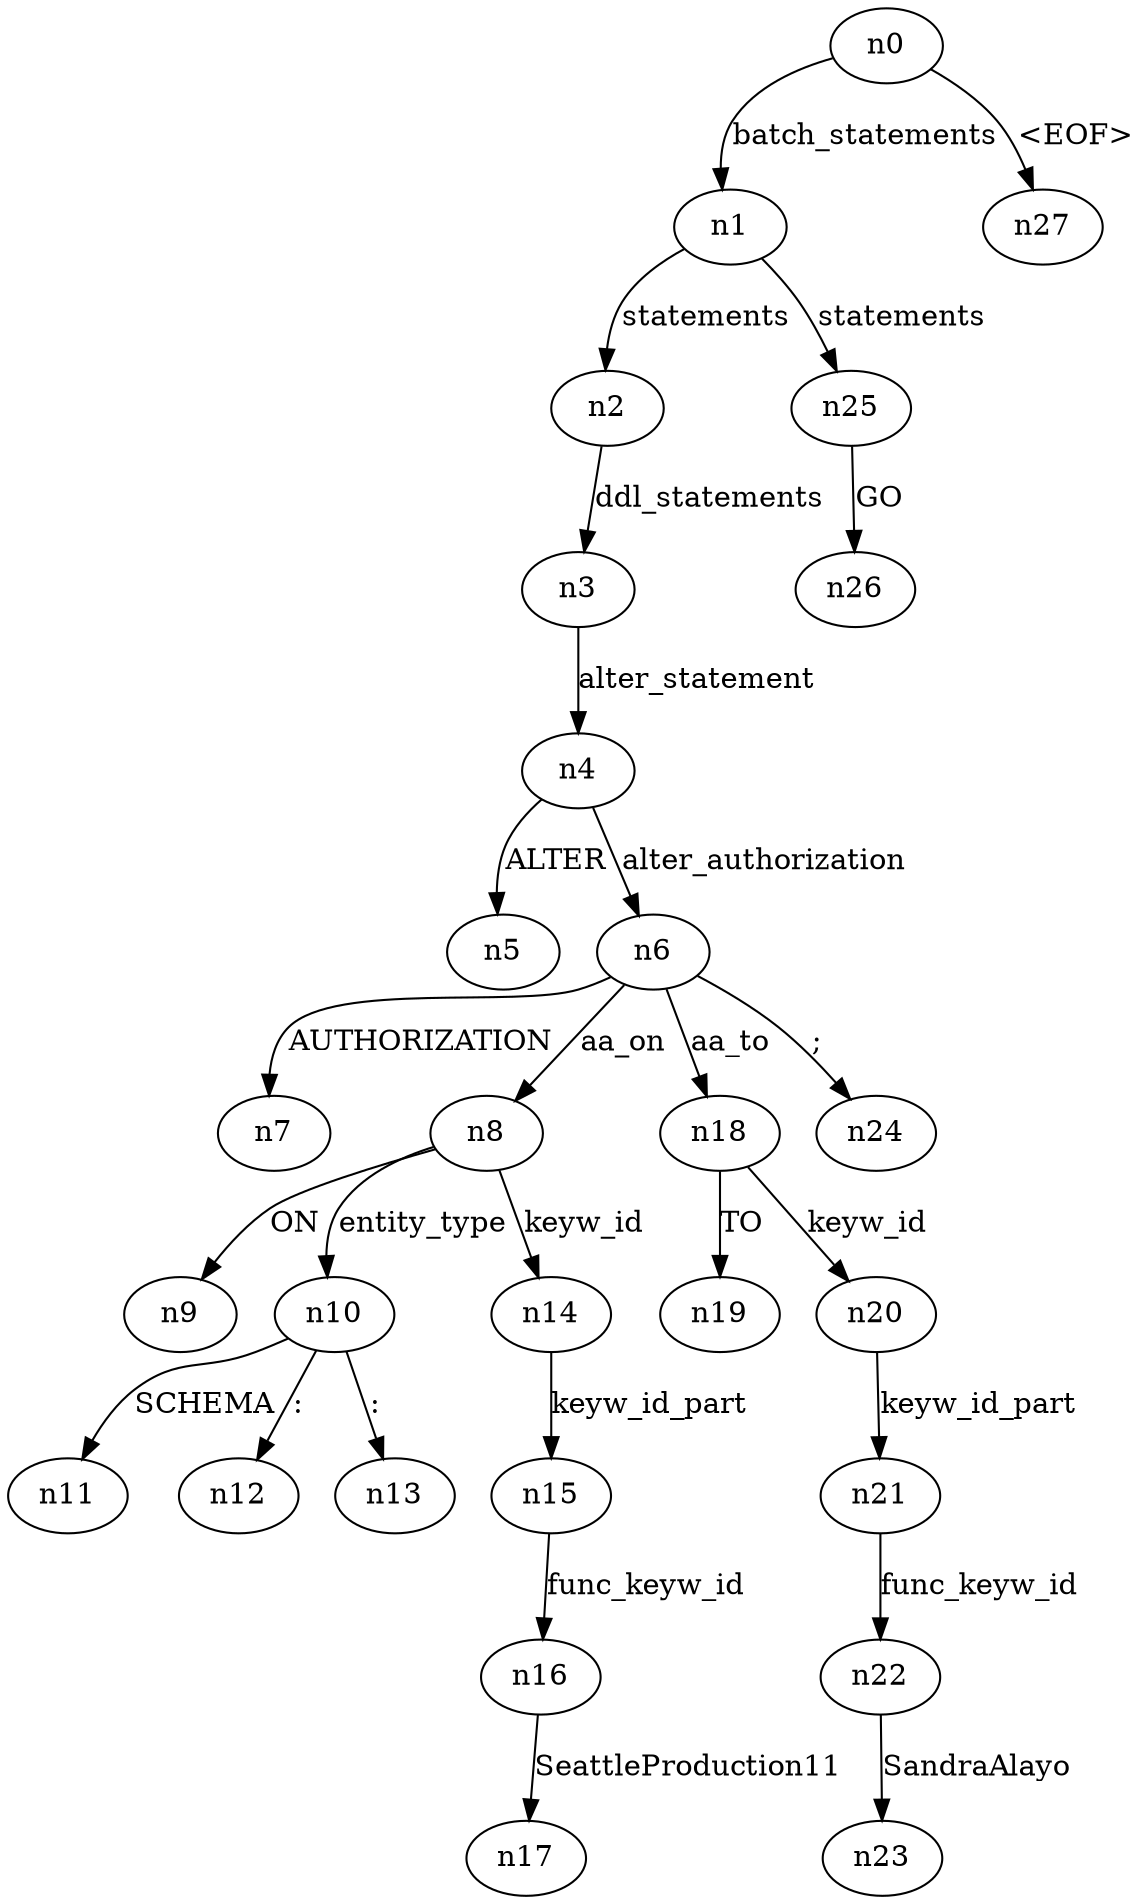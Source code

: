 digraph ParseTree {
  n0 -> n1 [label="batch_statements"];
  n1 -> n2 [label="statements"];
  n2 -> n3 [label="ddl_statements"];
  n3 -> n4 [label="alter_statement"];
  n4 -> n5 [label="ALTER"];
  n4 -> n6 [label="alter_authorization"];
  n6 -> n7 [label="AUTHORIZATION"];
  n6 -> n8 [label="aa_on"];
  n8 -> n9 [label="ON"];
  n8 -> n10 [label="entity_type"];
  n10 -> n11 [label="SCHEMA"];
  n10 -> n12 [label=":"];
  n10 -> n13 [label=":"];
  n8 -> n14 [label="keyw_id"];
  n14 -> n15 [label="keyw_id_part"];
  n15 -> n16 [label="func_keyw_id"];
  n16 -> n17 [label="SeattleProduction11"];
  n6 -> n18 [label="aa_to"];
  n18 -> n19 [label="TO"];
  n18 -> n20 [label="keyw_id"];
  n20 -> n21 [label="keyw_id_part"];
  n21 -> n22 [label="func_keyw_id"];
  n22 -> n23 [label="SandraAlayo"];
  n6 -> n24 [label=";"];
  n1 -> n25 [label="statements"];
  n25 -> n26 [label="GO"];
  n0 -> n27 [label="<EOF>"];
}